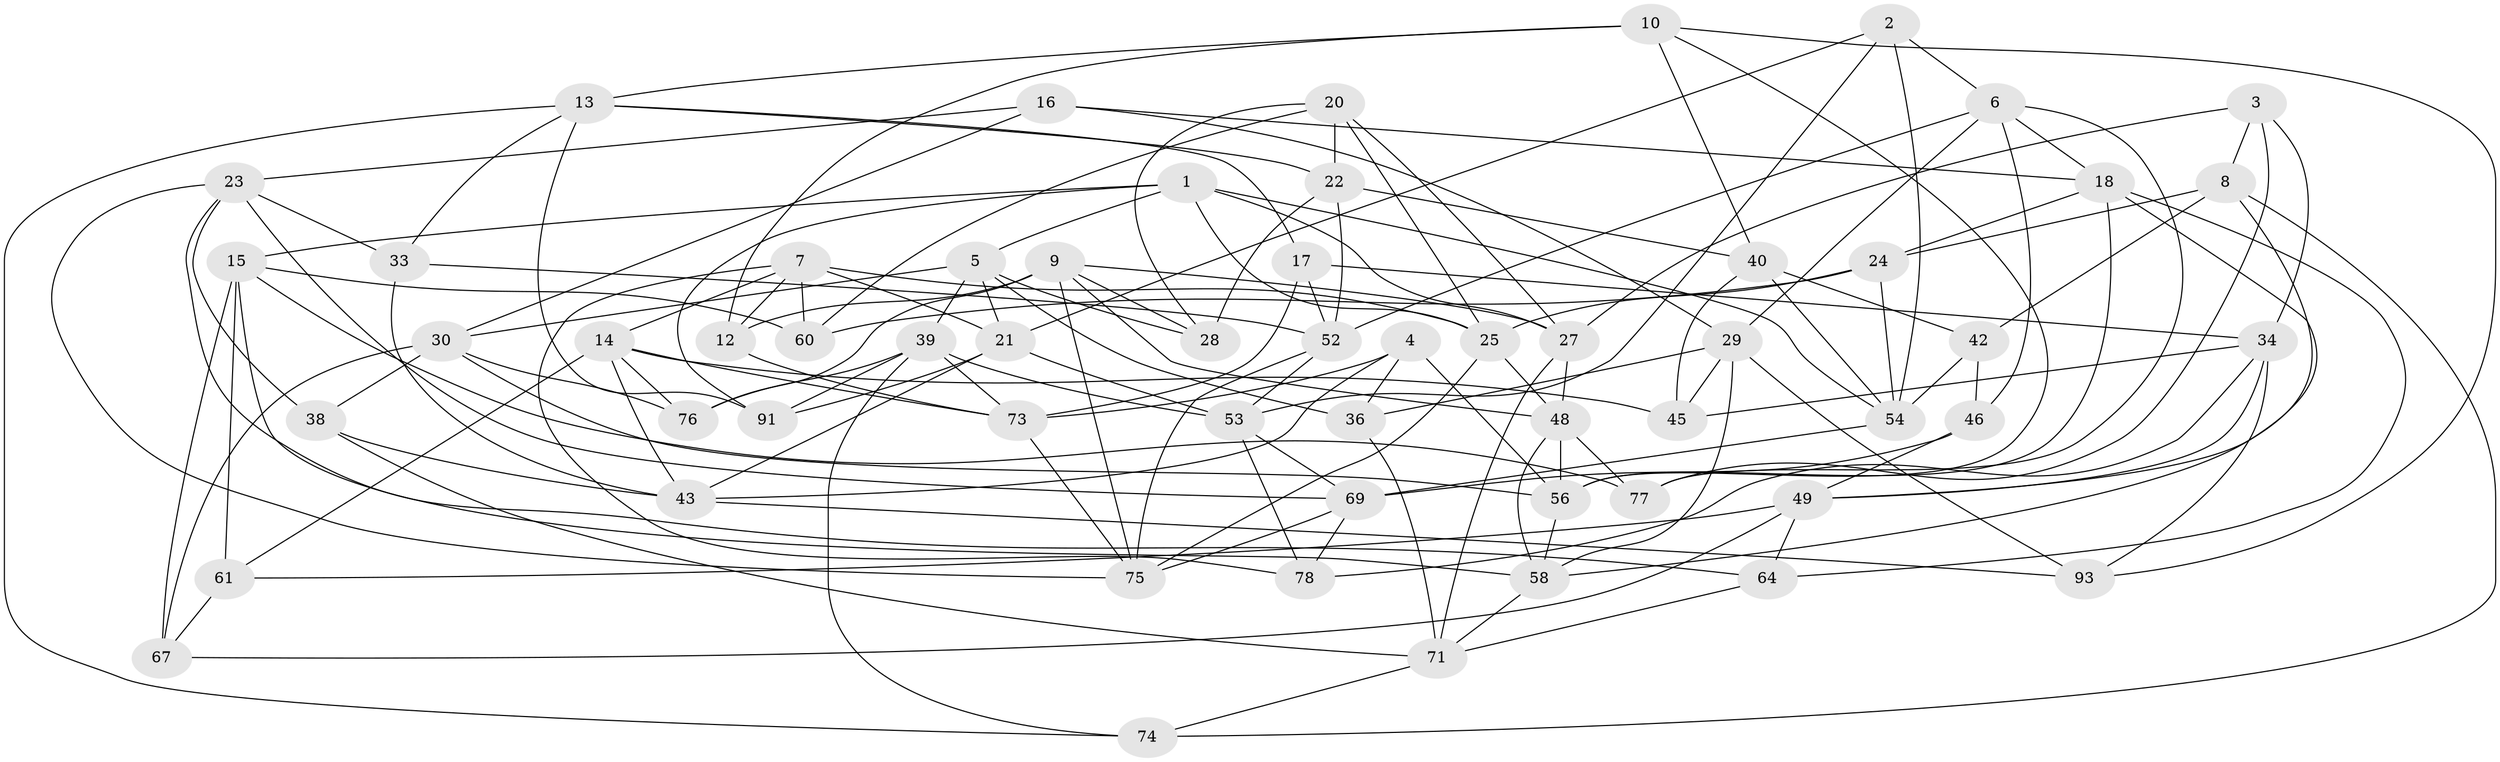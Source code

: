 // original degree distribution, {4: 1.0}
// Generated by graph-tools (version 1.1) at 2025/42/03/06/25 10:42:24]
// undirected, 58 vertices, 148 edges
graph export_dot {
graph [start="1"]
  node [color=gray90,style=filled];
  1 [super="+47"];
  2;
  3;
  4;
  5 [super="+19"];
  6 [super="+11"];
  7 [super="+35"];
  8 [super="+37"];
  9 [super="+31"];
  10 [super="+85"];
  12;
  13 [super="+84"];
  14 [super="+51"];
  15 [super="+32"];
  16;
  17;
  18 [super="+89"];
  20 [super="+26"];
  21 [super="+82"];
  22 [super="+62"];
  23 [super="+50"];
  24 [super="+92"];
  25 [super="+55"];
  27 [super="+41"];
  28;
  29 [super="+57"];
  30 [super="+59"];
  33;
  34 [super="+80"];
  36;
  38;
  39 [super="+65"];
  40 [super="+44"];
  42;
  43 [super="+86"];
  45;
  46;
  48 [super="+90"];
  49 [super="+66"];
  52 [super="+70"];
  53 [super="+68"];
  54 [super="+63"];
  56 [super="+79"];
  58 [super="+83"];
  60;
  61;
  64;
  67;
  69 [super="+72"];
  71 [super="+81"];
  73 [super="+88"];
  74;
  75 [super="+87"];
  76;
  77;
  78;
  91;
  93;
  1 -- 91;
  1 -- 54;
  1 -- 15;
  1 -- 27;
  1 -- 5;
  1 -- 25;
  2 -- 54;
  2 -- 6;
  2 -- 21;
  2 -- 53;
  3 -- 34;
  3 -- 8;
  3 -- 77;
  3 -- 27;
  4 -- 73;
  4 -- 36;
  4 -- 43;
  4 -- 56;
  5 -- 30;
  5 -- 21;
  5 -- 28;
  5 -- 36;
  5 -- 39;
  6 -- 77;
  6 -- 52;
  6 -- 46;
  6 -- 18;
  6 -- 29;
  7 -- 12;
  7 -- 60;
  7 -- 21;
  7 -- 78;
  7 -- 25;
  7 -- 14;
  8 -- 49;
  8 -- 24 [weight=2];
  8 -- 42;
  8 -- 74;
  9 -- 28;
  9 -- 75;
  9 -- 12;
  9 -- 76;
  9 -- 27;
  9 -- 48;
  10 -- 12;
  10 -- 93;
  10 -- 40 [weight=2];
  10 -- 56;
  10 -- 13;
  12 -- 73;
  13 -- 74;
  13 -- 91;
  13 -- 33;
  13 -- 17;
  13 -- 22;
  14 -- 61;
  14 -- 73;
  14 -- 45;
  14 -- 43;
  14 -- 76;
  15 -- 58;
  15 -- 67;
  15 -- 77;
  15 -- 60;
  15 -- 61;
  16 -- 29;
  16 -- 18;
  16 -- 23;
  16 -- 30;
  17 -- 34;
  17 -- 52;
  17 -- 73;
  18 -- 64;
  18 -- 56;
  18 -- 24;
  18 -- 58;
  20 -- 28;
  20 -- 22 [weight=2];
  20 -- 25;
  20 -- 60;
  20 -- 27;
  21 -- 53;
  21 -- 91;
  21 -- 43;
  22 -- 28;
  22 -- 40;
  22 -- 52;
  23 -- 64;
  23 -- 33;
  23 -- 75;
  23 -- 38;
  23 -- 69;
  24 -- 25;
  24 -- 60;
  24 -- 54;
  25 -- 48;
  25 -- 75;
  27 -- 71;
  27 -- 48;
  29 -- 93;
  29 -- 45;
  29 -- 36;
  29 -- 58;
  30 -- 76;
  30 -- 38;
  30 -- 56;
  30 -- 67;
  33 -- 43;
  33 -- 52;
  34 -- 78;
  34 -- 45;
  34 -- 93;
  34 -- 49;
  36 -- 71;
  38 -- 71;
  38 -- 43;
  39 -- 73;
  39 -- 74;
  39 -- 76;
  39 -- 91;
  39 -- 53;
  40 -- 42;
  40 -- 54;
  40 -- 45;
  42 -- 54;
  42 -- 46;
  43 -- 93;
  46 -- 49;
  46 -- 69;
  48 -- 77;
  48 -- 58;
  48 -- 56;
  49 -- 61;
  49 -- 64;
  49 -- 67;
  52 -- 75;
  52 -- 53;
  53 -- 78;
  53 -- 69;
  54 -- 69;
  56 -- 58;
  58 -- 71;
  61 -- 67;
  64 -- 71;
  69 -- 75;
  69 -- 78;
  71 -- 74;
  73 -- 75;
}
